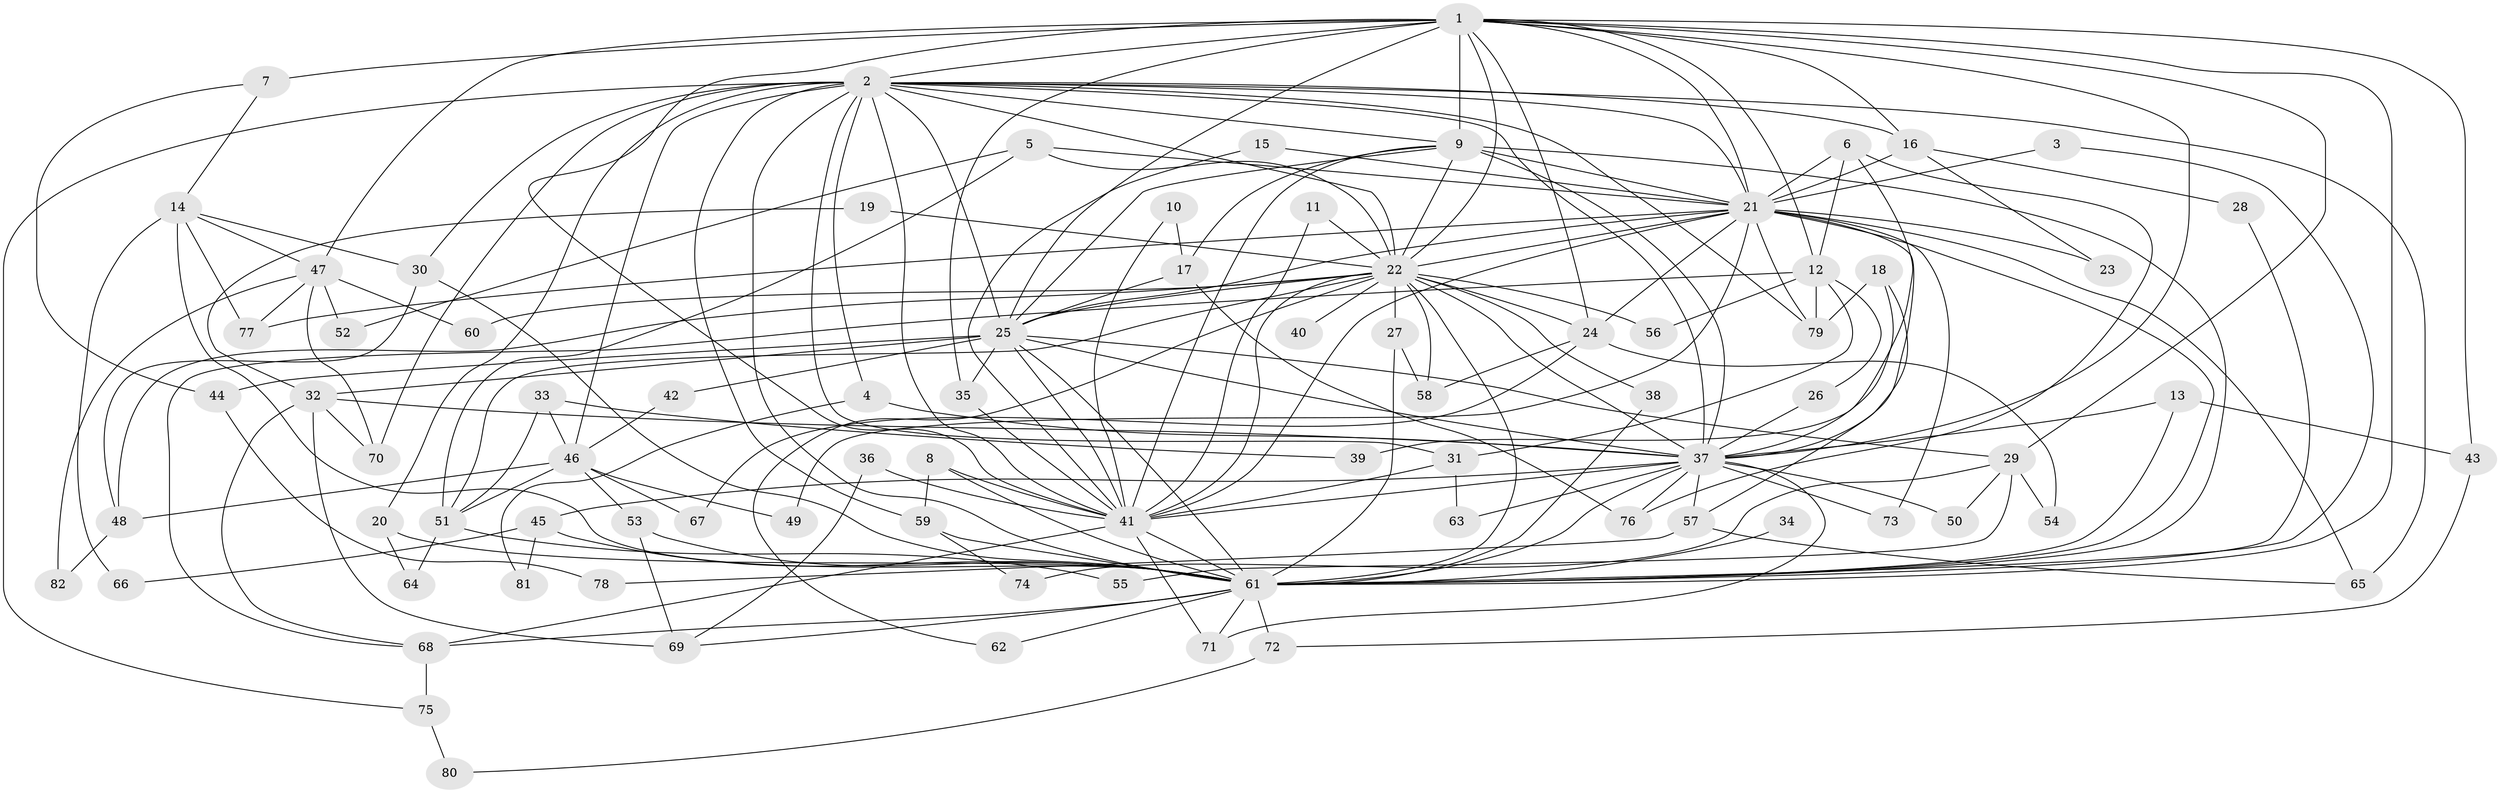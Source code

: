 // original degree distribution, {16: 0.017094017094017096, 12: 0.008547008547008548, 17: 0.008547008547008548, 24: 0.02564102564102564, 21: 0.008547008547008548, 23: 0.008547008547008548, 31: 0.008547008547008548, 3: 0.15384615384615385, 2: 0.5470085470085471, 4: 0.1111111111111111, 5: 0.03418803418803419, 8: 0.017094017094017096, 6: 0.042735042735042736, 10: 0.008547008547008548}
// Generated by graph-tools (version 1.1) at 2025/36/03/04/25 23:36:37]
// undirected, 82 vertices, 195 edges
graph export_dot {
  node [color=gray90,style=filled];
  1;
  2;
  3;
  4;
  5;
  6;
  7;
  8;
  9;
  10;
  11;
  12;
  13;
  14;
  15;
  16;
  17;
  18;
  19;
  20;
  21;
  22;
  23;
  24;
  25;
  26;
  27;
  28;
  29;
  30;
  31;
  32;
  33;
  34;
  35;
  36;
  37;
  38;
  39;
  40;
  41;
  42;
  43;
  44;
  45;
  46;
  47;
  48;
  49;
  50;
  51;
  52;
  53;
  54;
  55;
  56;
  57;
  58;
  59;
  60;
  61;
  62;
  63;
  64;
  65;
  66;
  67;
  68;
  69;
  70;
  71;
  72;
  73;
  74;
  75;
  76;
  77;
  78;
  79;
  80;
  81;
  82;
  1 -- 2 [weight=2.0];
  1 -- 7 [weight=2.0];
  1 -- 9 [weight=3.0];
  1 -- 12 [weight=2.0];
  1 -- 16 [weight=1.0];
  1 -- 21 [weight=3.0];
  1 -- 22 [weight=2.0];
  1 -- 24 [weight=1.0];
  1 -- 25 [weight=3.0];
  1 -- 29 [weight=1.0];
  1 -- 35 [weight=1.0];
  1 -- 37 [weight=2.0];
  1 -- 41 [weight=3.0];
  1 -- 43 [weight=1.0];
  1 -- 47 [weight=2.0];
  1 -- 61 [weight=2.0];
  2 -- 4 [weight=1.0];
  2 -- 9 [weight=1.0];
  2 -- 16 [weight=1.0];
  2 -- 20 [weight=1.0];
  2 -- 21 [weight=1.0];
  2 -- 22 [weight=1.0];
  2 -- 25 [weight=1.0];
  2 -- 30 [weight=1.0];
  2 -- 31 [weight=1.0];
  2 -- 37 [weight=1.0];
  2 -- 41 [weight=1.0];
  2 -- 46 [weight=2.0];
  2 -- 59 [weight=1.0];
  2 -- 61 [weight=2.0];
  2 -- 65 [weight=1.0];
  2 -- 70 [weight=1.0];
  2 -- 75 [weight=1.0];
  2 -- 79 [weight=1.0];
  3 -- 21 [weight=1.0];
  3 -- 61 [weight=1.0];
  4 -- 37 [weight=1.0];
  4 -- 81 [weight=1.0];
  5 -- 21 [weight=1.0];
  5 -- 22 [weight=1.0];
  5 -- 51 [weight=1.0];
  5 -- 52 [weight=1.0];
  6 -- 12 [weight=1.0];
  6 -- 21 [weight=1.0];
  6 -- 39 [weight=1.0];
  6 -- 76 [weight=1.0];
  7 -- 14 [weight=1.0];
  7 -- 44 [weight=1.0];
  8 -- 41 [weight=1.0];
  8 -- 59 [weight=1.0];
  8 -- 61 [weight=1.0];
  9 -- 17 [weight=1.0];
  9 -- 21 [weight=1.0];
  9 -- 22 [weight=1.0];
  9 -- 25 [weight=1.0];
  9 -- 37 [weight=2.0];
  9 -- 41 [weight=1.0];
  9 -- 61 [weight=1.0];
  10 -- 17 [weight=1.0];
  10 -- 41 [weight=1.0];
  11 -- 22 [weight=1.0];
  11 -- 41 [weight=1.0];
  12 -- 26 [weight=1.0];
  12 -- 31 [weight=1.0];
  12 -- 56 [weight=1.0];
  12 -- 68 [weight=1.0];
  12 -- 79 [weight=1.0];
  13 -- 37 [weight=1.0];
  13 -- 43 [weight=1.0];
  13 -- 61 [weight=1.0];
  14 -- 30 [weight=1.0];
  14 -- 47 [weight=1.0];
  14 -- 61 [weight=1.0];
  14 -- 66 [weight=1.0];
  14 -- 77 [weight=1.0];
  15 -- 21 [weight=1.0];
  15 -- 41 [weight=1.0];
  16 -- 21 [weight=1.0];
  16 -- 23 [weight=1.0];
  16 -- 28 [weight=1.0];
  17 -- 25 [weight=1.0];
  17 -- 76 [weight=1.0];
  18 -- 37 [weight=1.0];
  18 -- 57 [weight=1.0];
  18 -- 79 [weight=1.0];
  19 -- 22 [weight=1.0];
  19 -- 32 [weight=1.0];
  20 -- 61 [weight=1.0];
  20 -- 64 [weight=1.0];
  21 -- 22 [weight=1.0];
  21 -- 23 [weight=1.0];
  21 -- 24 [weight=1.0];
  21 -- 25 [weight=1.0];
  21 -- 37 [weight=1.0];
  21 -- 41 [weight=1.0];
  21 -- 49 [weight=1.0];
  21 -- 61 [weight=1.0];
  21 -- 65 [weight=2.0];
  21 -- 73 [weight=1.0];
  21 -- 77 [weight=1.0];
  21 -- 79 [weight=1.0];
  22 -- 24 [weight=1.0];
  22 -- 25 [weight=1.0];
  22 -- 27 [weight=1.0];
  22 -- 37 [weight=1.0];
  22 -- 38 [weight=1.0];
  22 -- 40 [weight=1.0];
  22 -- 41 [weight=2.0];
  22 -- 48 [weight=1.0];
  22 -- 51 [weight=1.0];
  22 -- 56 [weight=1.0];
  22 -- 58 [weight=1.0];
  22 -- 60 [weight=1.0];
  22 -- 61 [weight=1.0];
  22 -- 62 [weight=1.0];
  24 -- 54 [weight=1.0];
  24 -- 58 [weight=1.0];
  24 -- 67 [weight=1.0];
  25 -- 29 [weight=1.0];
  25 -- 32 [weight=1.0];
  25 -- 35 [weight=1.0];
  25 -- 37 [weight=1.0];
  25 -- 41 [weight=1.0];
  25 -- 42 [weight=1.0];
  25 -- 44 [weight=1.0];
  25 -- 61 [weight=1.0];
  26 -- 37 [weight=1.0];
  27 -- 58 [weight=1.0];
  27 -- 61 [weight=2.0];
  28 -- 61 [weight=1.0];
  29 -- 50 [weight=1.0];
  29 -- 54 [weight=1.0];
  29 -- 55 [weight=1.0];
  29 -- 74 [weight=1.0];
  30 -- 48 [weight=1.0];
  30 -- 61 [weight=1.0];
  31 -- 41 [weight=1.0];
  31 -- 63 [weight=1.0];
  32 -- 37 [weight=1.0];
  32 -- 68 [weight=1.0];
  32 -- 69 [weight=1.0];
  32 -- 70 [weight=1.0];
  33 -- 39 [weight=1.0];
  33 -- 46 [weight=1.0];
  33 -- 51 [weight=1.0];
  34 -- 61 [weight=1.0];
  35 -- 41 [weight=1.0];
  36 -- 41 [weight=1.0];
  36 -- 69 [weight=1.0];
  37 -- 41 [weight=1.0];
  37 -- 45 [weight=2.0];
  37 -- 50 [weight=1.0];
  37 -- 57 [weight=1.0];
  37 -- 61 [weight=1.0];
  37 -- 63 [weight=1.0];
  37 -- 71 [weight=1.0];
  37 -- 73 [weight=1.0];
  37 -- 76 [weight=1.0];
  38 -- 61 [weight=1.0];
  41 -- 61 [weight=1.0];
  41 -- 68 [weight=1.0];
  41 -- 71 [weight=1.0];
  42 -- 46 [weight=1.0];
  43 -- 72 [weight=1.0];
  44 -- 78 [weight=1.0];
  45 -- 61 [weight=1.0];
  45 -- 66 [weight=1.0];
  45 -- 81 [weight=1.0];
  46 -- 48 [weight=1.0];
  46 -- 49 [weight=1.0];
  46 -- 51 [weight=1.0];
  46 -- 53 [weight=1.0];
  46 -- 67 [weight=1.0];
  47 -- 52 [weight=1.0];
  47 -- 60 [weight=1.0];
  47 -- 70 [weight=1.0];
  47 -- 77 [weight=1.0];
  47 -- 82 [weight=1.0];
  48 -- 82 [weight=1.0];
  51 -- 55 [weight=1.0];
  51 -- 64 [weight=1.0];
  53 -- 61 [weight=2.0];
  53 -- 69 [weight=1.0];
  57 -- 65 [weight=1.0];
  57 -- 78 [weight=1.0];
  59 -- 61 [weight=1.0];
  59 -- 74 [weight=1.0];
  61 -- 62 [weight=1.0];
  61 -- 68 [weight=1.0];
  61 -- 69 [weight=1.0];
  61 -- 71 [weight=1.0];
  61 -- 72 [weight=1.0];
  68 -- 75 [weight=1.0];
  72 -- 80 [weight=1.0];
  75 -- 80 [weight=1.0];
}
